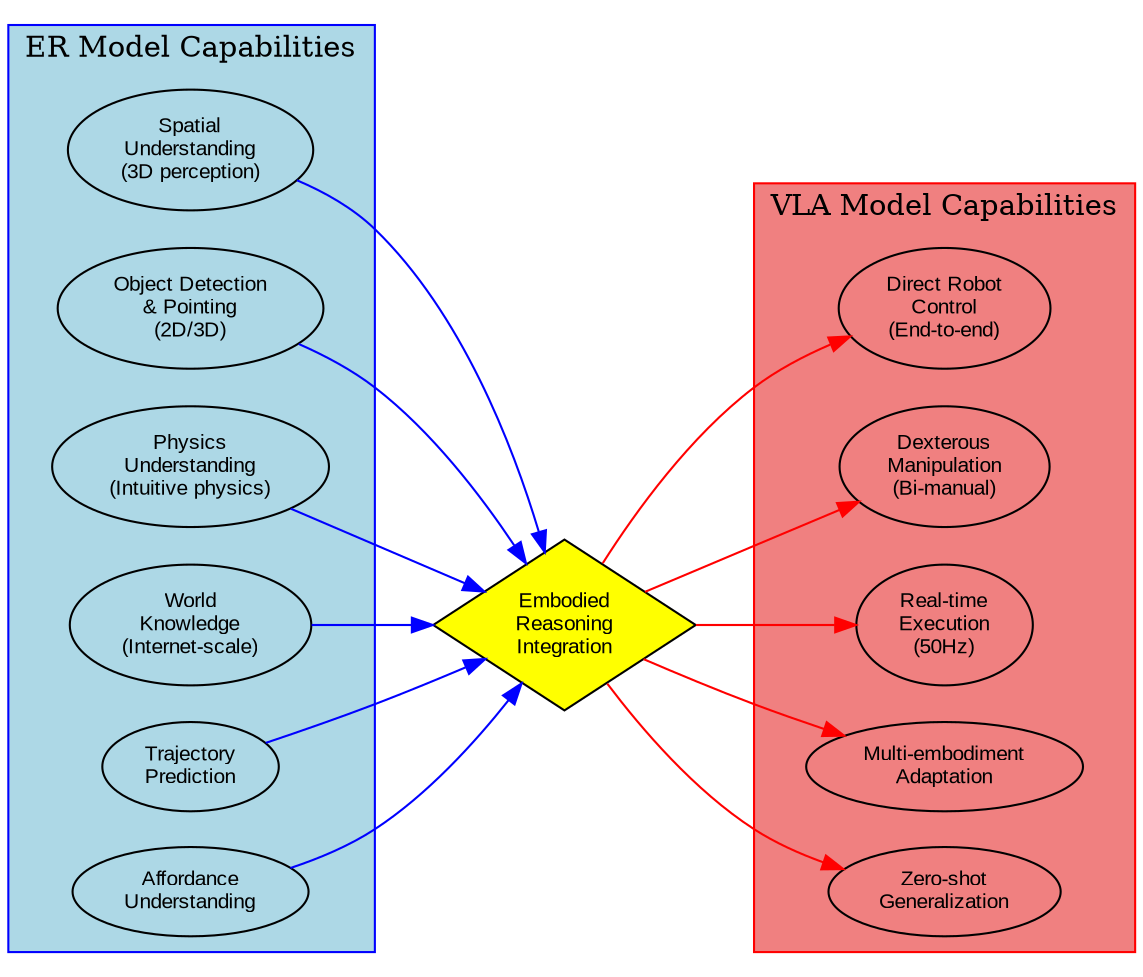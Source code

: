 digraph capability_flow {
    rankdir=LR;
    node [shape=ellipse, style=filled, fontname="Arial", fontsize=10];
    edge [fontname="Arial", fontsize=9];
    
    // ER Capabilities
    subgraph cluster_er {
        label="ER Model Capabilities";
        style=solid;
        color=blue;
        fillcolor=lightblue;
        style=filled;
        
        spatial [label="Spatial\nUnderstanding\n(3D perception)", fillcolor=lightblue];
        objects [label="Object Detection\n& Pointing\n(2D/3D)", fillcolor=lightblue];
        physics [label="Physics\nUnderstanding\n(Intuitive physics)", fillcolor=lightblue];
        world [label="World\nKnowledge\n(Internet-scale)", fillcolor=lightblue];
        trajectory [label="Trajectory\nPrediction", fillcolor=lightblue];
        affordance [label="Affordance\nUnderstanding", fillcolor=lightblue];
    }
    
    // Bridging
    reasoning [label="Embodied\nReasoning\nIntegration", fillcolor=yellow, shape=diamond];
    
    // VLA Capabilities
    subgraph cluster_vla {
        label="VLA Model Capabilities";
        style=solid;
        color=red;
        fillcolor=lightcoral;
        style=filled;
        
        control [label="Direct Robot\nControl\n(End-to-end)", fillcolor=lightcoral];
        dexterity [label="Dexterous\nManipulation\n(Bi-manual)", fillcolor=lightcoral];
        realtime [label="Real-time\nExecution\n(50Hz)", fillcolor=lightcoral];
        adaptation [label="Multi-embodiment\nAdaptation", fillcolor=lightcoral];
        generalization [label="Zero-shot\nGeneralization", fillcolor=lightcoral];
    }
    
    // Flow from ER to Reasoning
    spatial -> reasoning [color=blue];
    objects -> reasoning [color=blue];
    physics -> reasoning [color=blue];
    world -> reasoning [color=blue];
    trajectory -> reasoning [color=blue];
    affordance -> reasoning [color=blue];
    
    // Flow from Reasoning to VLA
    reasoning -> control [color=red];
    reasoning -> dexterity [color=red];
    reasoning -> realtime [color=red];
    reasoning -> adaptation [color=red];
    reasoning -> generalization [color=red];
}
